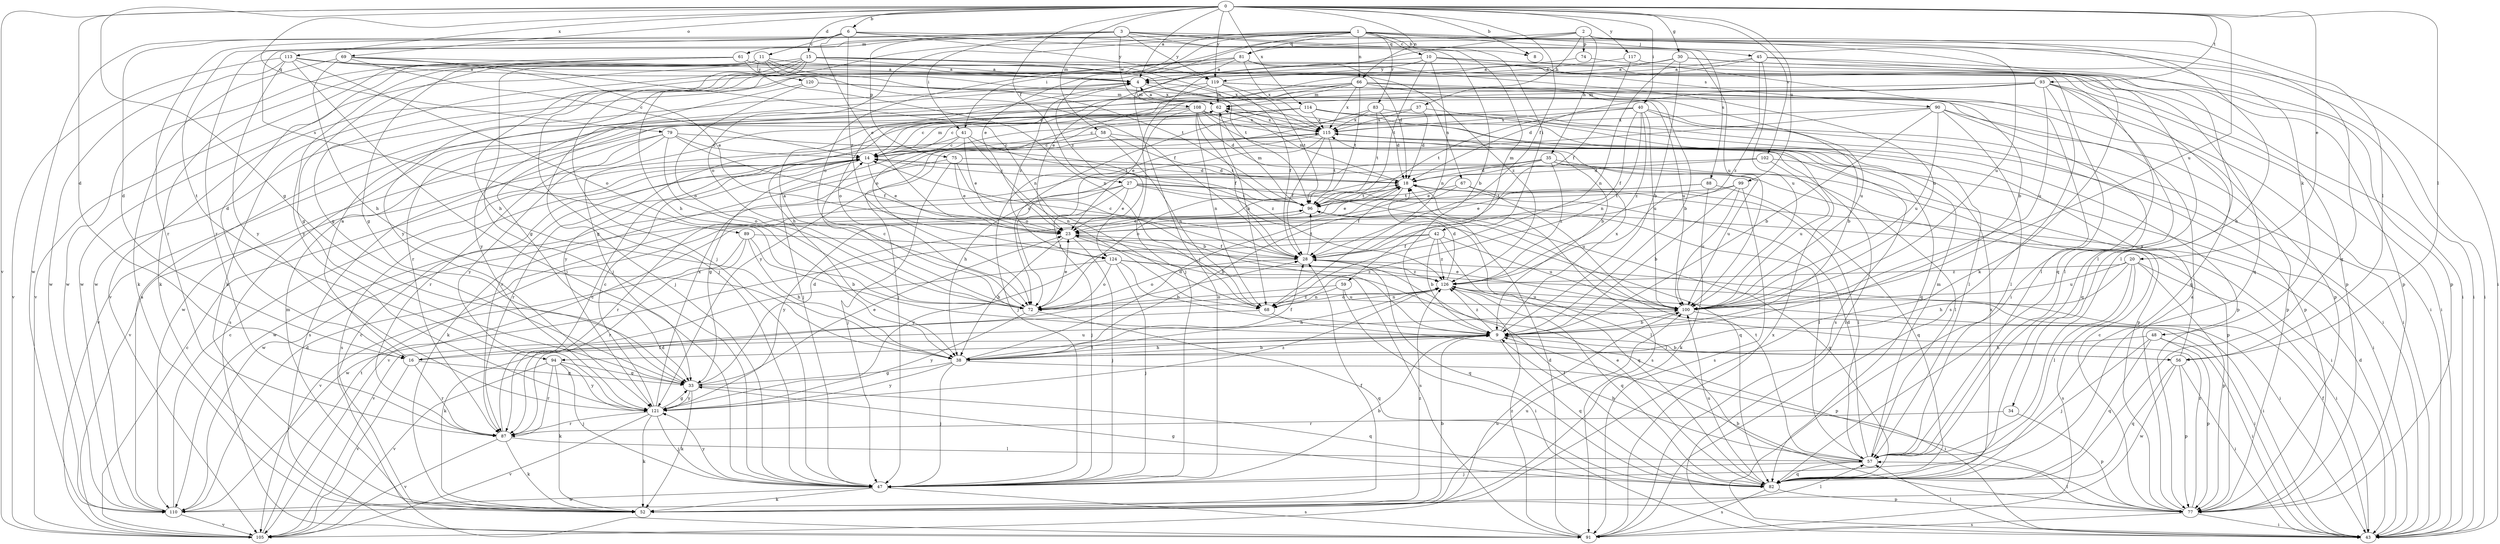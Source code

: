 strict digraph  {
0;
1;
2;
3;
4;
6;
8;
9;
10;
11;
14;
15;
16;
18;
20;
23;
27;
28;
30;
33;
34;
35;
37;
38;
40;
41;
42;
43;
45;
47;
48;
52;
56;
57;
58;
59;
61;
62;
66;
67;
68;
69;
72;
74;
75;
77;
79;
81;
82;
83;
87;
88;
89;
90;
91;
93;
94;
96;
99;
100;
102;
105;
108;
110;
113;
114;
115;
117;
119;
120;
121;
124;
126;
0 -> 4  [label=a];
0 -> 6  [label=b];
0 -> 8  [label=b];
0 -> 15  [label=d];
0 -> 16  [label=d];
0 -> 20  [label=e];
0 -> 27  [label=f];
0 -> 28  [label=f];
0 -> 30  [label=g];
0 -> 33  [label=g];
0 -> 40  [label=i];
0 -> 56  [label=l];
0 -> 58  [label=m];
0 -> 66  [label=n];
0 -> 69  [label=o];
0 -> 79  [label=q];
0 -> 93  [label=t];
0 -> 99  [label=u];
0 -> 100  [label=u];
0 -> 102  [label=v];
0 -> 105  [label=v];
0 -> 113  [label=x];
0 -> 114  [label=x];
0 -> 117  [label=y];
0 -> 119  [label=y];
1 -> 8  [label=b];
1 -> 10  [label=c];
1 -> 23  [label=e];
1 -> 41  [label=i];
1 -> 45  [label=j];
1 -> 47  [label=j];
1 -> 48  [label=k];
1 -> 52  [label=k];
1 -> 66  [label=n];
1 -> 72  [label=o];
1 -> 81  [label=q];
1 -> 83  [label=r];
1 -> 87  [label=r];
1 -> 88  [label=s];
1 -> 89  [label=s];
1 -> 124  [label=z];
2 -> 34  [label=h];
2 -> 35  [label=h];
2 -> 37  [label=h];
2 -> 47  [label=j];
2 -> 56  [label=l];
2 -> 72  [label=o];
2 -> 74  [label=p];
2 -> 81  [label=q];
2 -> 82  [label=q];
3 -> 41  [label=i];
3 -> 42  [label=i];
3 -> 43  [label=i];
3 -> 59  [label=m];
3 -> 61  [label=m];
3 -> 75  [label=p];
3 -> 87  [label=r];
3 -> 94  [label=t];
3 -> 100  [label=u];
3 -> 108  [label=w];
3 -> 119  [label=y];
4 -> 62  [label=m];
4 -> 67  [label=n];
4 -> 124  [label=z];
6 -> 9  [label=b];
6 -> 11  [label=c];
6 -> 16  [label=d];
6 -> 23  [label=e];
6 -> 100  [label=u];
6 -> 110  [label=w];
6 -> 119  [label=y];
6 -> 124  [label=z];
9 -> 16  [label=d];
9 -> 38  [label=h];
9 -> 56  [label=l];
9 -> 82  [label=q];
9 -> 94  [label=t];
9 -> 115  [label=x];
9 -> 126  [label=z];
10 -> 23  [label=e];
10 -> 43  [label=i];
10 -> 47  [label=j];
10 -> 68  [label=n];
10 -> 82  [label=q];
10 -> 90  [label=s];
10 -> 96  [label=t];
10 -> 119  [label=y];
11 -> 16  [label=d];
11 -> 28  [label=f];
11 -> 33  [label=g];
11 -> 47  [label=j];
11 -> 96  [label=t];
11 -> 105  [label=v];
11 -> 115  [label=x];
11 -> 120  [label=y];
11 -> 121  [label=y];
11 -> 126  [label=z];
14 -> 18  [label=d];
14 -> 23  [label=e];
14 -> 33  [label=g];
14 -> 62  [label=m];
14 -> 87  [label=r];
14 -> 91  [label=s];
15 -> 4  [label=a];
15 -> 33  [label=g];
15 -> 38  [label=h];
15 -> 47  [label=j];
15 -> 52  [label=k];
15 -> 57  [label=l];
15 -> 96  [label=t];
15 -> 110  [label=w];
15 -> 115  [label=x];
16 -> 4  [label=a];
16 -> 33  [label=g];
16 -> 87  [label=r];
16 -> 100  [label=u];
16 -> 105  [label=v];
18 -> 14  [label=c];
18 -> 23  [label=e];
18 -> 28  [label=f];
18 -> 62  [label=m];
18 -> 91  [label=s];
18 -> 96  [label=t];
20 -> 38  [label=h];
20 -> 43  [label=i];
20 -> 57  [label=l];
20 -> 77  [label=p];
20 -> 91  [label=s];
20 -> 100  [label=u];
20 -> 126  [label=z];
23 -> 28  [label=f];
23 -> 38  [label=h];
23 -> 47  [label=j];
23 -> 91  [label=s];
27 -> 23  [label=e];
27 -> 43  [label=i];
27 -> 47  [label=j];
27 -> 57  [label=l];
27 -> 82  [label=q];
27 -> 87  [label=r];
27 -> 96  [label=t];
27 -> 110  [label=w];
28 -> 14  [label=c];
28 -> 72  [label=o];
28 -> 82  [label=q];
28 -> 96  [label=t];
28 -> 126  [label=z];
30 -> 4  [label=a];
30 -> 9  [label=b];
30 -> 43  [label=i];
30 -> 57  [label=l];
30 -> 68  [label=n];
30 -> 110  [label=w];
33 -> 18  [label=d];
33 -> 23  [label=e];
33 -> 52  [label=k];
33 -> 82  [label=q];
33 -> 121  [label=y];
34 -> 77  [label=p];
34 -> 87  [label=r];
35 -> 18  [label=d];
35 -> 23  [label=e];
35 -> 57  [label=l];
35 -> 72  [label=o];
35 -> 77  [label=p];
35 -> 100  [label=u];
35 -> 110  [label=w];
35 -> 126  [label=z];
37 -> 18  [label=d];
37 -> 57  [label=l];
37 -> 110  [label=w];
37 -> 115  [label=x];
38 -> 9  [label=b];
38 -> 18  [label=d];
38 -> 28  [label=f];
38 -> 33  [label=g];
38 -> 43  [label=i];
38 -> 47  [label=j];
38 -> 121  [label=y];
40 -> 9  [label=b];
40 -> 14  [label=c];
40 -> 28  [label=f];
40 -> 68  [label=n];
40 -> 77  [label=p];
40 -> 96  [label=t];
40 -> 100  [label=u];
40 -> 115  [label=x];
40 -> 126  [label=z];
41 -> 14  [label=c];
41 -> 23  [label=e];
41 -> 68  [label=n];
41 -> 87  [label=r];
41 -> 96  [label=t];
42 -> 9  [label=b];
42 -> 28  [label=f];
42 -> 82  [label=q];
42 -> 100  [label=u];
42 -> 110  [label=w];
42 -> 121  [label=y];
42 -> 126  [label=z];
43 -> 18  [label=d];
43 -> 28  [label=f];
43 -> 57  [label=l];
45 -> 4  [label=a];
45 -> 43  [label=i];
45 -> 72  [label=o];
45 -> 77  [label=p];
45 -> 100  [label=u];
45 -> 126  [label=z];
47 -> 9  [label=b];
47 -> 52  [label=k];
47 -> 91  [label=s];
47 -> 110  [label=w];
47 -> 121  [label=y];
48 -> 38  [label=h];
48 -> 43  [label=i];
48 -> 47  [label=j];
48 -> 77  [label=p];
48 -> 82  [label=q];
52 -> 9  [label=b];
52 -> 14  [label=c];
52 -> 28  [label=f];
52 -> 57  [label=l];
52 -> 62  [label=m];
52 -> 100  [label=u];
52 -> 126  [label=z];
56 -> 9  [label=b];
56 -> 43  [label=i];
56 -> 77  [label=p];
56 -> 82  [label=q];
56 -> 110  [label=w];
56 -> 115  [label=x];
57 -> 9  [label=b];
57 -> 18  [label=d];
57 -> 47  [label=j];
57 -> 62  [label=m];
57 -> 82  [label=q];
57 -> 96  [label=t];
58 -> 14  [label=c];
58 -> 68  [label=n];
58 -> 77  [label=p];
58 -> 96  [label=t];
58 -> 105  [label=v];
59 -> 43  [label=i];
59 -> 68  [label=n];
59 -> 72  [label=o];
59 -> 100  [label=u];
61 -> 4  [label=a];
61 -> 33  [label=g];
61 -> 52  [label=k];
61 -> 68  [label=n];
61 -> 77  [label=p];
61 -> 110  [label=w];
62 -> 4  [label=a];
62 -> 14  [label=c];
62 -> 68  [label=n];
62 -> 82  [label=q];
62 -> 91  [label=s];
62 -> 115  [label=x];
66 -> 9  [label=b];
66 -> 33  [label=g];
66 -> 38  [label=h];
66 -> 62  [label=m];
66 -> 77  [label=p];
66 -> 96  [label=t];
66 -> 100  [label=u];
66 -> 115  [label=x];
66 -> 121  [label=y];
67 -> 38  [label=h];
67 -> 57  [label=l];
67 -> 96  [label=t];
67 -> 100  [label=u];
68 -> 52  [label=k];
68 -> 77  [label=p];
69 -> 4  [label=a];
69 -> 14  [label=c];
69 -> 23  [label=e];
69 -> 38  [label=h];
69 -> 52  [label=k];
69 -> 68  [label=n];
72 -> 4  [label=a];
72 -> 14  [label=c];
72 -> 23  [label=e];
72 -> 82  [label=q];
72 -> 121  [label=y];
72 -> 126  [label=z];
74 -> 4  [label=a];
74 -> 9  [label=b];
75 -> 9  [label=b];
75 -> 18  [label=d];
75 -> 23  [label=e];
75 -> 47  [label=j];
75 -> 52  [label=k];
77 -> 4  [label=a];
77 -> 9  [label=b];
77 -> 14  [label=c];
77 -> 43  [label=i];
77 -> 57  [label=l];
77 -> 91  [label=s];
77 -> 126  [label=z];
79 -> 14  [label=c];
79 -> 28  [label=f];
79 -> 72  [label=o];
79 -> 87  [label=r];
79 -> 91  [label=s];
79 -> 121  [label=y];
79 -> 126  [label=z];
81 -> 4  [label=a];
81 -> 18  [label=d];
81 -> 38  [label=h];
81 -> 100  [label=u];
81 -> 105  [label=v];
81 -> 115  [label=x];
81 -> 121  [label=y];
82 -> 23  [label=e];
82 -> 28  [label=f];
82 -> 33  [label=g];
82 -> 77  [label=p];
82 -> 91  [label=s];
82 -> 100  [label=u];
82 -> 115  [label=x];
83 -> 18  [label=d];
83 -> 43  [label=i];
83 -> 47  [label=j];
83 -> 96  [label=t];
83 -> 115  [label=x];
87 -> 14  [label=c];
87 -> 28  [label=f];
87 -> 52  [label=k];
87 -> 57  [label=l];
87 -> 105  [label=v];
88 -> 23  [label=e];
88 -> 52  [label=k];
88 -> 82  [label=q];
88 -> 96  [label=t];
89 -> 9  [label=b];
89 -> 28  [label=f];
89 -> 38  [label=h];
89 -> 87  [label=r];
89 -> 105  [label=v];
90 -> 9  [label=b];
90 -> 57  [label=l];
90 -> 77  [label=p];
90 -> 82  [label=q];
90 -> 100  [label=u];
90 -> 115  [label=x];
90 -> 121  [label=y];
91 -> 18  [label=d];
91 -> 115  [label=x];
91 -> 126  [label=z];
93 -> 14  [label=c];
93 -> 18  [label=d];
93 -> 43  [label=i];
93 -> 57  [label=l];
93 -> 62  [label=m];
93 -> 82  [label=q];
93 -> 87  [label=r];
93 -> 91  [label=s];
93 -> 100  [label=u];
94 -> 33  [label=g];
94 -> 47  [label=j];
94 -> 52  [label=k];
94 -> 87  [label=r];
94 -> 105  [label=v];
94 -> 121  [label=y];
96 -> 23  [label=e];
96 -> 57  [label=l];
96 -> 62  [label=m];
96 -> 82  [label=q];
96 -> 121  [label=y];
99 -> 9  [label=b];
99 -> 91  [label=s];
99 -> 96  [label=t];
99 -> 100  [label=u];
99 -> 105  [label=v];
100 -> 9  [label=b];
100 -> 23  [label=e];
100 -> 43  [label=i];
102 -> 18  [label=d];
102 -> 38  [label=h];
102 -> 43  [label=i];
102 -> 100  [label=u];
105 -> 14  [label=c];
105 -> 96  [label=t];
105 -> 100  [label=u];
108 -> 9  [label=b];
108 -> 18  [label=d];
108 -> 23  [label=e];
108 -> 28  [label=f];
108 -> 43  [label=i];
108 -> 68  [label=n];
108 -> 105  [label=v];
108 -> 115  [label=x];
108 -> 121  [label=y];
110 -> 4  [label=a];
110 -> 14  [label=c];
110 -> 18  [label=d];
110 -> 105  [label=v];
113 -> 4  [label=a];
113 -> 43  [label=i];
113 -> 47  [label=j];
113 -> 72  [label=o];
113 -> 82  [label=q];
113 -> 105  [label=v];
113 -> 110  [label=w];
113 -> 121  [label=y];
114 -> 14  [label=c];
114 -> 43  [label=i];
114 -> 47  [label=j];
114 -> 72  [label=o];
114 -> 77  [label=p];
114 -> 91  [label=s];
114 -> 115  [label=x];
115 -> 14  [label=c];
115 -> 28  [label=f];
115 -> 47  [label=j];
115 -> 72  [label=o];
115 -> 96  [label=t];
117 -> 4  [label=a];
117 -> 28  [label=f];
117 -> 77  [label=p];
119 -> 28  [label=f];
119 -> 33  [label=g];
119 -> 43  [label=i];
119 -> 57  [label=l];
119 -> 62  [label=m];
119 -> 72  [label=o];
119 -> 96  [label=t];
120 -> 47  [label=j];
120 -> 62  [label=m];
120 -> 72  [label=o];
120 -> 100  [label=u];
121 -> 14  [label=c];
121 -> 33  [label=g];
121 -> 47  [label=j];
121 -> 52  [label=k];
121 -> 87  [label=r];
121 -> 105  [label=v];
121 -> 115  [label=x];
121 -> 126  [label=z];
124 -> 9  [label=b];
124 -> 43  [label=i];
124 -> 47  [label=j];
124 -> 72  [label=o];
124 -> 105  [label=v];
124 -> 126  [label=z];
126 -> 18  [label=d];
126 -> 38  [label=h];
126 -> 43  [label=i];
126 -> 68  [label=n];
126 -> 72  [label=o];
126 -> 82  [label=q];
126 -> 100  [label=u];
}
